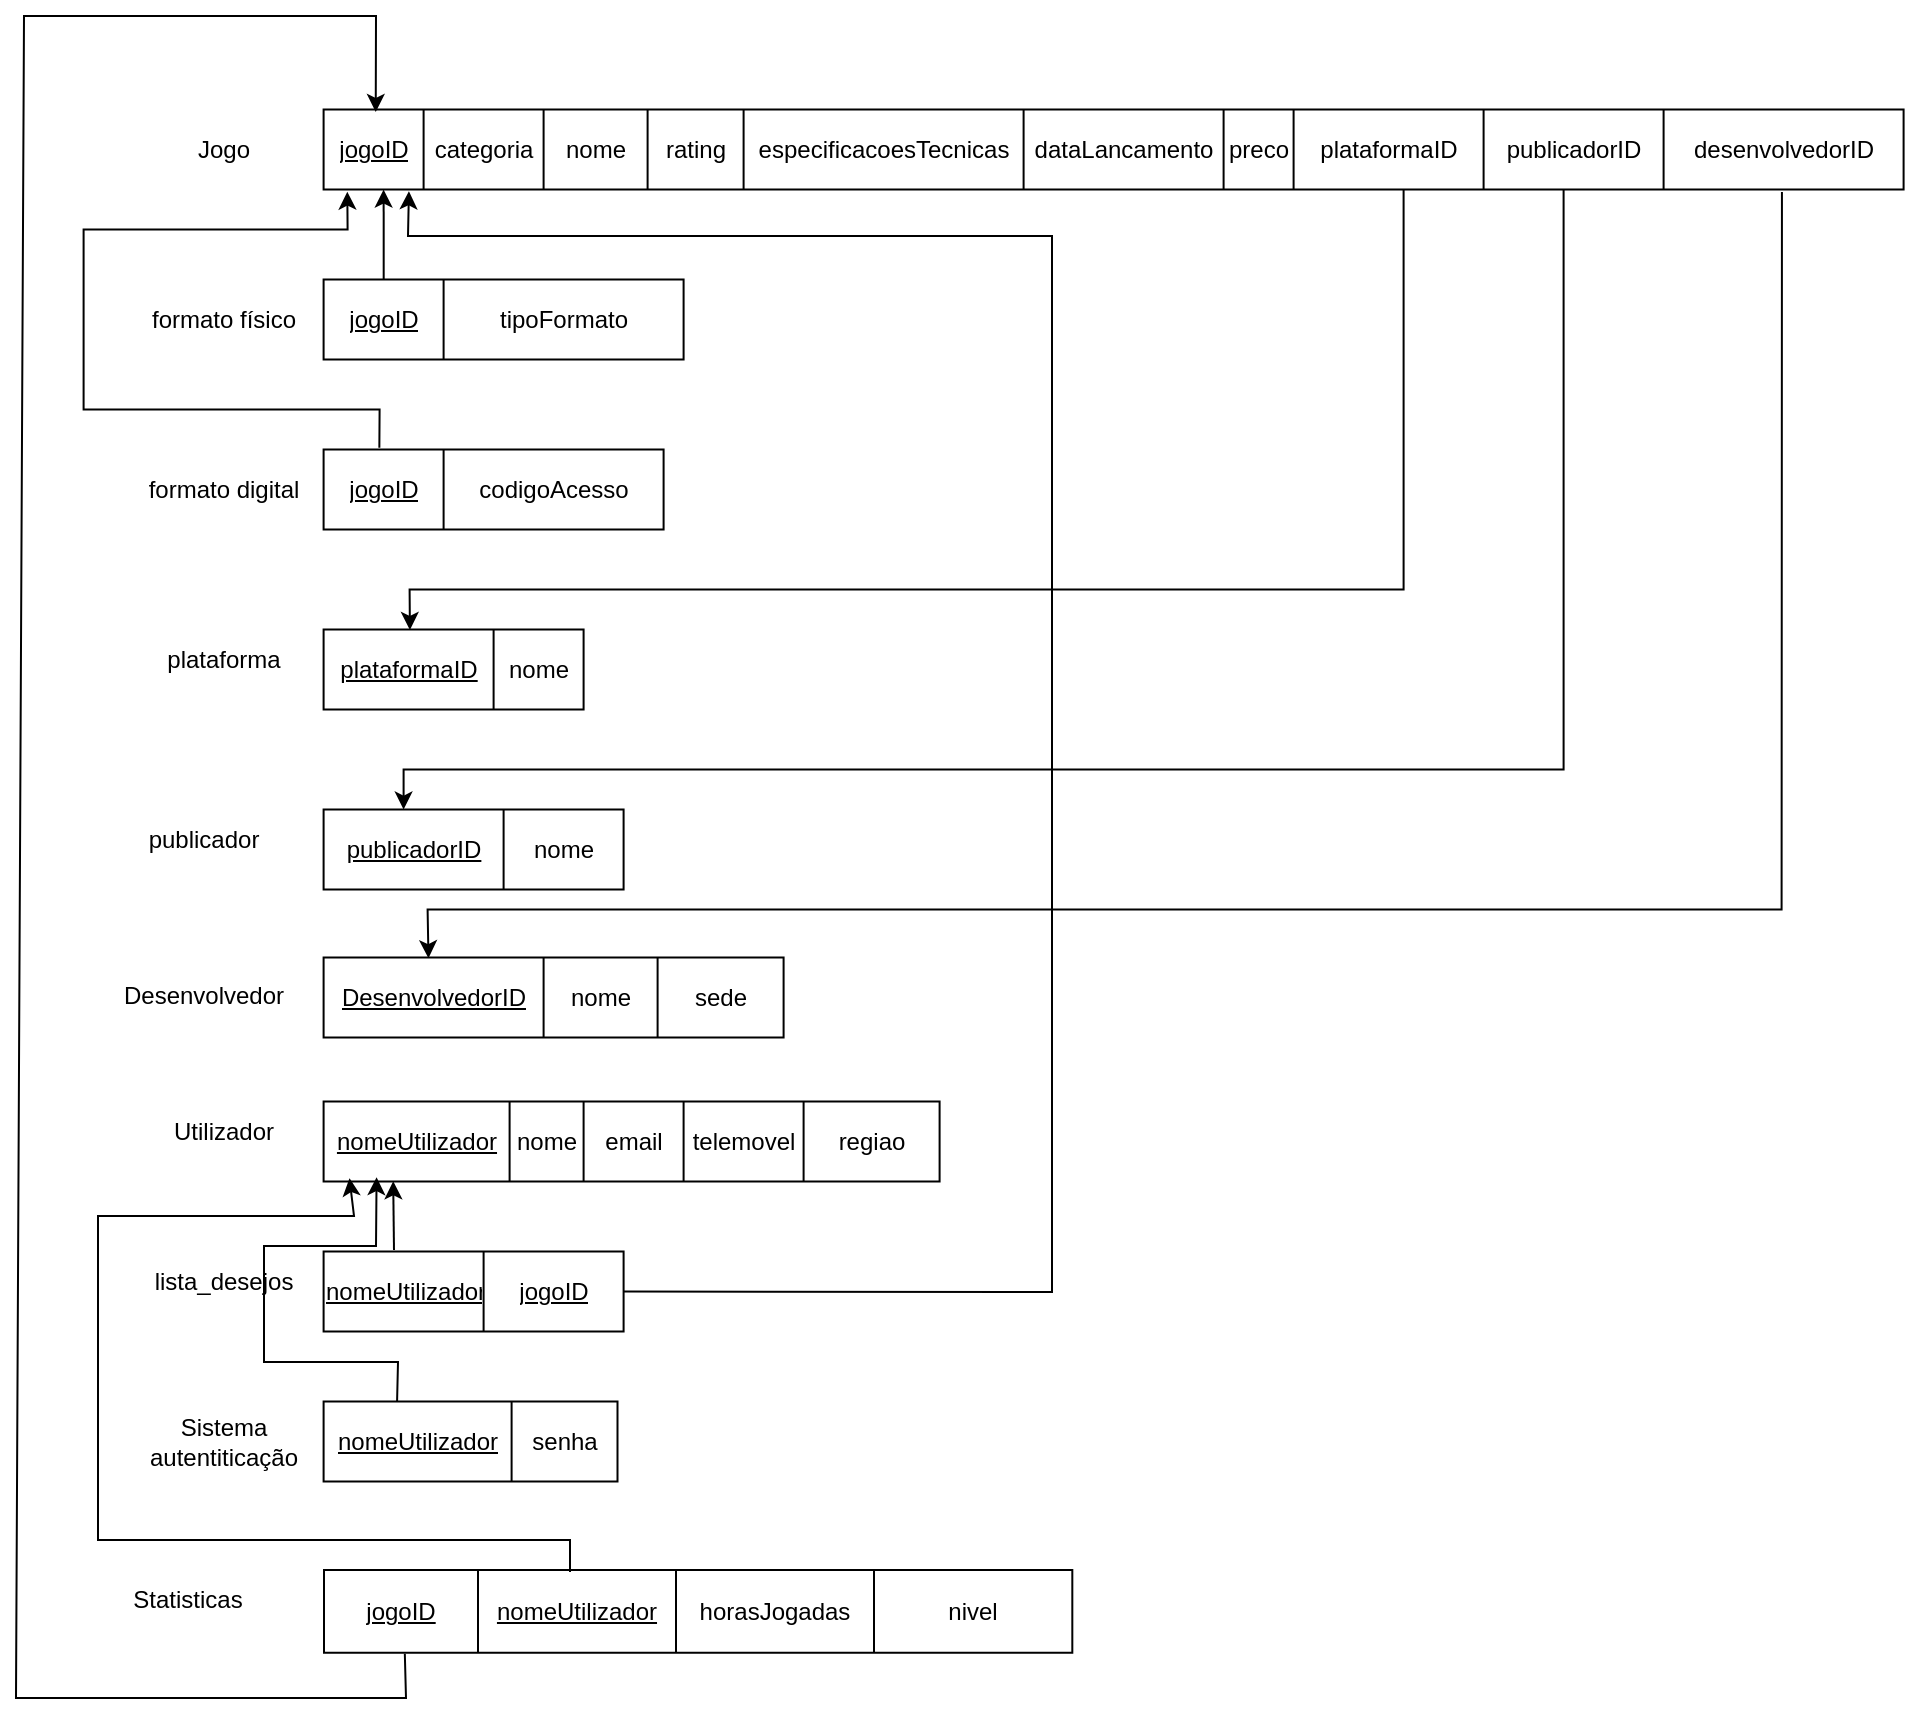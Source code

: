 <mxfile version="19.0.3" type="device"><diagram id="OmOf-CB_lD2p8M5FKDrt" name="Page-1"><mxGraphModel dx="2081" dy="674" grid="0" gridSize="10" guides="1" tooltips="1" connect="1" arrows="1" fold="1" page="0" pageScale="1" pageWidth="827" pageHeight="1169" math="0" shadow="0"><root><mxCell id="0"/><mxCell id="1" parent="0"/><mxCell id="SC8f0O3kfTr9v1AuQ9cv-1" value="" style="shape=table;startSize=0;container=1;collapsible=0;childLayout=tableLayout;" parent="1" vertex="1"><mxGeometry x="31.8" y="370.8" width="790" height="40" as="geometry"/></mxCell><mxCell id="SC8f0O3kfTr9v1AuQ9cv-2" value="" style="shape=tableRow;horizontal=0;startSize=0;swimlaneHead=0;swimlaneBody=0;top=0;left=0;bottom=0;right=0;collapsible=0;dropTarget=0;fillColor=none;points=[[0,0.5],[1,0.5]];portConstraint=eastwest;" parent="SC8f0O3kfTr9v1AuQ9cv-1" vertex="1"><mxGeometry width="790" height="40" as="geometry"/></mxCell><mxCell id="SC8f0O3kfTr9v1AuQ9cv-3" value="&lt;u&gt;jogoID&lt;br&gt;&lt;/u&gt;" style="shape=partialRectangle;html=1;whiteSpace=wrap;connectable=0;overflow=hidden;fillColor=none;top=0;left=0;bottom=0;right=0;pointerEvents=1;" parent="SC8f0O3kfTr9v1AuQ9cv-2" vertex="1"><mxGeometry width="50" height="40" as="geometry"><mxRectangle width="50" height="40" as="alternateBounds"/></mxGeometry></mxCell><mxCell id="SC8f0O3kfTr9v1AuQ9cv-4" value="categoria" style="shape=partialRectangle;html=1;whiteSpace=wrap;connectable=0;overflow=hidden;fillColor=none;top=0;left=0;bottom=0;right=0;pointerEvents=1;" parent="SC8f0O3kfTr9v1AuQ9cv-2" vertex="1"><mxGeometry x="50" width="60" height="40" as="geometry"><mxRectangle width="60" height="40" as="alternateBounds"/></mxGeometry></mxCell><mxCell id="SC8f0O3kfTr9v1AuQ9cv-5" value="nome" style="shape=partialRectangle;html=1;whiteSpace=wrap;connectable=0;overflow=hidden;fillColor=none;top=0;left=0;bottom=0;right=0;pointerEvents=1;" parent="SC8f0O3kfTr9v1AuQ9cv-2" vertex="1"><mxGeometry x="110" width="52" height="40" as="geometry"><mxRectangle width="52" height="40" as="alternateBounds"/></mxGeometry></mxCell><mxCell id="SC8f0O3kfTr9v1AuQ9cv-6" value="rating" style="shape=partialRectangle;html=1;whiteSpace=wrap;connectable=0;overflow=hidden;fillColor=none;top=0;left=0;bottom=0;right=0;pointerEvents=1;" parent="SC8f0O3kfTr9v1AuQ9cv-2" vertex="1"><mxGeometry x="162" width="48" height="40" as="geometry"><mxRectangle width="48" height="40" as="alternateBounds"/></mxGeometry></mxCell><mxCell id="SC8f0O3kfTr9v1AuQ9cv-7" value="especificacoesTecnicas" style="shape=partialRectangle;html=1;whiteSpace=wrap;connectable=0;overflow=hidden;fillColor=none;top=0;left=0;bottom=0;right=0;pointerEvents=1;" parent="SC8f0O3kfTr9v1AuQ9cv-2" vertex="1"><mxGeometry x="210" width="140" height="40" as="geometry"><mxRectangle width="140" height="40" as="alternateBounds"/></mxGeometry></mxCell><mxCell id="SC8f0O3kfTr9v1AuQ9cv-8" value="dataLancamento" style="shape=partialRectangle;html=1;whiteSpace=wrap;connectable=0;overflow=hidden;fillColor=none;top=0;left=0;bottom=0;right=0;pointerEvents=1;" parent="SC8f0O3kfTr9v1AuQ9cv-2" vertex="1"><mxGeometry x="350" width="100" height="40" as="geometry"><mxRectangle width="100" height="40" as="alternateBounds"/></mxGeometry></mxCell><mxCell id="SC8f0O3kfTr9v1AuQ9cv-9" value="preco" style="shape=partialRectangle;html=1;whiteSpace=wrap;connectable=0;overflow=hidden;fillColor=none;top=0;left=0;bottom=0;right=0;pointerEvents=1;" parent="SC8f0O3kfTr9v1AuQ9cv-2" vertex="1"><mxGeometry x="450" width="35" height="40" as="geometry"><mxRectangle width="35" height="40" as="alternateBounds"/></mxGeometry></mxCell><mxCell id="SC8f0O3kfTr9v1AuQ9cv-10" value="plataformaID" style="shape=partialRectangle;html=1;whiteSpace=wrap;connectable=0;overflow=hidden;fillColor=none;top=0;left=0;bottom=0;right=0;pointerEvents=1;" parent="SC8f0O3kfTr9v1AuQ9cv-2" vertex="1"><mxGeometry x="485" width="95" height="40" as="geometry"><mxRectangle width="95" height="40" as="alternateBounds"/></mxGeometry></mxCell><mxCell id="SC8f0O3kfTr9v1AuQ9cv-11" value="publicadorID" style="shape=partialRectangle;html=1;whiteSpace=wrap;connectable=0;overflow=hidden;fillColor=none;top=0;left=0;bottom=0;right=0;pointerEvents=1;" parent="SC8f0O3kfTr9v1AuQ9cv-2" vertex="1"><mxGeometry x="580" width="90" height="40" as="geometry"><mxRectangle width="90" height="40" as="alternateBounds"/></mxGeometry></mxCell><mxCell id="SC8f0O3kfTr9v1AuQ9cv-12" value="desenvolvedorID" style="shape=partialRectangle;html=1;whiteSpace=wrap;connectable=0;overflow=hidden;fillColor=none;top=0;left=0;bottom=0;right=0;pointerEvents=1;" parent="SC8f0O3kfTr9v1AuQ9cv-2" vertex="1"><mxGeometry x="670" width="120" height="40" as="geometry"><mxRectangle width="120" height="40" as="alternateBounds"/></mxGeometry></mxCell><mxCell id="SC8f0O3kfTr9v1AuQ9cv-13" value="Jogo" style="text;html=1;strokeColor=none;fillColor=none;align=center;verticalAlign=middle;whiteSpace=wrap;rounded=0;" parent="1" vertex="1"><mxGeometry x="-48.2" y="375.8" width="60" height="30" as="geometry"/></mxCell><mxCell id="SC8f0O3kfTr9v1AuQ9cv-14" value="formato físico" style="text;html=1;strokeColor=none;fillColor=none;align=center;verticalAlign=middle;whiteSpace=wrap;rounded=0;" parent="1" vertex="1"><mxGeometry x="-68.2" y="460.8" width="100" height="30" as="geometry"/></mxCell><mxCell id="SC8f0O3kfTr9v1AuQ9cv-15" value="" style="shape=table;startSize=0;container=1;collapsible=0;childLayout=tableLayout;" parent="1" vertex="1"><mxGeometry x="31.8" y="455.8" width="180" height="40" as="geometry"/></mxCell><mxCell id="SC8f0O3kfTr9v1AuQ9cv-16" value="" style="shape=tableRow;horizontal=0;startSize=0;swimlaneHead=0;swimlaneBody=0;top=0;left=0;bottom=0;right=0;collapsible=0;dropTarget=0;fillColor=none;points=[[0,0.5],[1,0.5]];portConstraint=eastwest;" parent="SC8f0O3kfTr9v1AuQ9cv-15" vertex="1"><mxGeometry width="180" height="40" as="geometry"/></mxCell><mxCell id="SC8f0O3kfTr9v1AuQ9cv-17" value="&lt;u&gt;jogoID&lt;/u&gt;" style="shape=partialRectangle;html=1;whiteSpace=wrap;connectable=0;overflow=hidden;fillColor=none;top=0;left=0;bottom=0;right=0;pointerEvents=1;" parent="SC8f0O3kfTr9v1AuQ9cv-16" vertex="1"><mxGeometry width="60" height="40" as="geometry"><mxRectangle width="60" height="40" as="alternateBounds"/></mxGeometry></mxCell><mxCell id="SC8f0O3kfTr9v1AuQ9cv-18" value="tipoFormato" style="shape=partialRectangle;html=1;whiteSpace=wrap;connectable=0;overflow=hidden;fillColor=none;top=0;left=0;bottom=0;right=0;pointerEvents=1;" parent="SC8f0O3kfTr9v1AuQ9cv-16" vertex="1"><mxGeometry x="60" width="120" height="40" as="geometry"><mxRectangle width="120" height="40" as="alternateBounds"/></mxGeometry></mxCell><mxCell id="SC8f0O3kfTr9v1AuQ9cv-19" value="" style="shape=table;startSize=0;container=1;collapsible=0;childLayout=tableLayout;" parent="1" vertex="1"><mxGeometry x="31.8" y="540.8" width="170" height="40" as="geometry"/></mxCell><mxCell id="SC8f0O3kfTr9v1AuQ9cv-20" value="" style="shape=tableRow;horizontal=0;startSize=0;swimlaneHead=0;swimlaneBody=0;top=0;left=0;bottom=0;right=0;collapsible=0;dropTarget=0;fillColor=none;points=[[0,0.5],[1,0.5]];portConstraint=eastwest;" parent="SC8f0O3kfTr9v1AuQ9cv-19" vertex="1"><mxGeometry width="170" height="40" as="geometry"/></mxCell><mxCell id="SC8f0O3kfTr9v1AuQ9cv-21" value="&lt;u&gt;jogoID&lt;/u&gt;" style="shape=partialRectangle;html=1;whiteSpace=wrap;connectable=0;overflow=hidden;fillColor=none;top=0;left=0;bottom=0;right=0;pointerEvents=1;" parent="SC8f0O3kfTr9v1AuQ9cv-20" vertex="1"><mxGeometry width="60" height="40" as="geometry"><mxRectangle width="60" height="40" as="alternateBounds"/></mxGeometry></mxCell><mxCell id="SC8f0O3kfTr9v1AuQ9cv-22" value="codigoAcesso" style="shape=partialRectangle;html=1;whiteSpace=wrap;connectable=0;overflow=hidden;fillColor=none;top=0;left=0;bottom=0;right=0;pointerEvents=1;" parent="SC8f0O3kfTr9v1AuQ9cv-20" vertex="1"><mxGeometry x="60" width="110" height="40" as="geometry"><mxRectangle width="110" height="40" as="alternateBounds"/></mxGeometry></mxCell><mxCell id="SC8f0O3kfTr9v1AuQ9cv-23" value="formato digital" style="text;html=1;strokeColor=none;fillColor=none;align=center;verticalAlign=middle;whiteSpace=wrap;rounded=0;" parent="1" vertex="1"><mxGeometry x="-63.2" y="545.8" width="90" height="30" as="geometry"/></mxCell><mxCell id="SC8f0O3kfTr9v1AuQ9cv-24" value="" style="endArrow=classic;html=1;rounded=0;exitX=0.164;exitY=-0.024;exitDx=0;exitDy=0;exitPerimeter=0;entryX=0.015;entryY=1.026;entryDx=0;entryDy=0;entryPerimeter=0;" parent="1" source="SC8f0O3kfTr9v1AuQ9cv-20" target="SC8f0O3kfTr9v1AuQ9cv-2" edge="1"><mxGeometry width="50" height="50" relative="1" as="geometry"><mxPoint x="151.8" y="510.8" as="sourcePoint"/><mxPoint x="201.8" y="460.8" as="targetPoint"/><Array as="points"><mxPoint x="59.8" y="520.8"/><mxPoint x="-88.2" y="520.8"/><mxPoint x="-88.2" y="480.8"/><mxPoint x="-88.2" y="430.8"/><mxPoint x="43.8" y="430.8"/></Array></mxGeometry></mxCell><mxCell id="SC8f0O3kfTr9v1AuQ9cv-25" value="" style="endArrow=classic;html=1;rounded=0;entryX=0.038;entryY=1;entryDx=0;entryDy=0;entryPerimeter=0;exitX=0.167;exitY=-0.008;exitDx=0;exitDy=0;exitPerimeter=0;" parent="1" source="SC8f0O3kfTr9v1AuQ9cv-16" target="SC8f0O3kfTr9v1AuQ9cv-2" edge="1"><mxGeometry width="50" height="50" relative="1" as="geometry"><mxPoint x="71.8" y="450.8" as="sourcePoint"/><mxPoint x="151.8" y="470.8" as="targetPoint"/></mxGeometry></mxCell><mxCell id="SC8f0O3kfTr9v1AuQ9cv-26" value="" style="shape=table;startSize=0;container=1;collapsible=0;childLayout=tableLayout;" parent="1" vertex="1"><mxGeometry x="31.8" y="630.8" width="130" height="40" as="geometry"/></mxCell><mxCell id="SC8f0O3kfTr9v1AuQ9cv-27" value="" style="shape=tableRow;horizontal=0;startSize=0;swimlaneHead=0;swimlaneBody=0;top=0;left=0;bottom=0;right=0;collapsible=0;dropTarget=0;fillColor=none;points=[[0,0.5],[1,0.5]];portConstraint=eastwest;" parent="SC8f0O3kfTr9v1AuQ9cv-26" vertex="1"><mxGeometry width="130" height="40" as="geometry"/></mxCell><mxCell id="SC8f0O3kfTr9v1AuQ9cv-28" value="&lt;u&gt;plataformaID&lt;/u&gt;" style="shape=partialRectangle;html=1;whiteSpace=wrap;connectable=0;overflow=hidden;fillColor=none;top=0;left=0;bottom=0;right=0;pointerEvents=1;" parent="SC8f0O3kfTr9v1AuQ9cv-27" vertex="1"><mxGeometry width="85" height="40" as="geometry"><mxRectangle width="85" height="40" as="alternateBounds"/></mxGeometry></mxCell><mxCell id="SC8f0O3kfTr9v1AuQ9cv-29" value="nome" style="shape=partialRectangle;html=1;whiteSpace=wrap;connectable=0;overflow=hidden;fillColor=none;top=0;left=0;bottom=0;right=0;pointerEvents=1;" parent="SC8f0O3kfTr9v1AuQ9cv-27" vertex="1"><mxGeometry x="85" width="45" height="40" as="geometry"><mxRectangle width="45" height="40" as="alternateBounds"/></mxGeometry></mxCell><mxCell id="SC8f0O3kfTr9v1AuQ9cv-30" value="plataforma" style="text;html=1;strokeColor=none;fillColor=none;align=center;verticalAlign=middle;whiteSpace=wrap;rounded=0;" parent="1" vertex="1"><mxGeometry x="-48.2" y="630.8" width="60" height="30" as="geometry"/></mxCell><mxCell id="SC8f0O3kfTr9v1AuQ9cv-31" value="" style="endArrow=classic;html=1;rounded=0;entryX=0.332;entryY=0.005;entryDx=0;entryDy=0;entryPerimeter=0;" parent="1" target="SC8f0O3kfTr9v1AuQ9cv-27" edge="1"><mxGeometry width="50" height="50" relative="1" as="geometry"><mxPoint x="571.8" y="410.8" as="sourcePoint"/><mxPoint x="351.8" y="560.8" as="targetPoint"/><Array as="points"><mxPoint x="571.8" y="610.8"/><mxPoint x="74.8" y="610.8"/></Array></mxGeometry></mxCell><mxCell id="SC8f0O3kfTr9v1AuQ9cv-32" value="" style="shape=table;startSize=0;container=1;collapsible=0;childLayout=tableLayout;" parent="1" vertex="1"><mxGeometry x="31.8" y="720.8" width="150" height="40" as="geometry"/></mxCell><mxCell id="SC8f0O3kfTr9v1AuQ9cv-33" value="" style="shape=tableRow;horizontal=0;startSize=0;swimlaneHead=0;swimlaneBody=0;top=0;left=0;bottom=0;right=0;collapsible=0;dropTarget=0;fillColor=none;points=[[0,0.5],[1,0.5]];portConstraint=eastwest;" parent="SC8f0O3kfTr9v1AuQ9cv-32" vertex="1"><mxGeometry width="150" height="40" as="geometry"/></mxCell><mxCell id="SC8f0O3kfTr9v1AuQ9cv-34" value="&lt;u&gt;publicadorID&lt;/u&gt;" style="shape=partialRectangle;html=1;whiteSpace=wrap;connectable=0;overflow=hidden;fillColor=none;top=0;left=0;bottom=0;right=0;pointerEvents=1;" parent="SC8f0O3kfTr9v1AuQ9cv-33" vertex="1"><mxGeometry width="90" height="40" as="geometry"><mxRectangle width="90" height="40" as="alternateBounds"/></mxGeometry></mxCell><mxCell id="SC8f0O3kfTr9v1AuQ9cv-35" value="nome" style="shape=partialRectangle;html=1;whiteSpace=wrap;connectable=0;overflow=hidden;fillColor=none;top=0;left=0;bottom=0;right=0;pointerEvents=1;" parent="SC8f0O3kfTr9v1AuQ9cv-33" vertex="1"><mxGeometry x="90" width="60" height="40" as="geometry"><mxRectangle width="60" height="40" as="alternateBounds"/></mxGeometry></mxCell><mxCell id="SC8f0O3kfTr9v1AuQ9cv-36" value="publicador" style="text;html=1;strokeColor=none;fillColor=none;align=center;verticalAlign=middle;whiteSpace=wrap;rounded=0;" parent="1" vertex="1"><mxGeometry x="-58.2" y="720.8" width="60" height="30" as="geometry"/></mxCell><mxCell id="SC8f0O3kfTr9v1AuQ9cv-37" value="" style="endArrow=classic;html=1;rounded=0;" parent="1" edge="1"><mxGeometry width="50" height="50" relative="1" as="geometry"><mxPoint x="651.8" y="410.8" as="sourcePoint"/><mxPoint x="71.8" y="720.8" as="targetPoint"/><Array as="points"><mxPoint x="651.8" y="700.8"/><mxPoint x="71.8" y="700.8"/></Array></mxGeometry></mxCell><mxCell id="SC8f0O3kfTr9v1AuQ9cv-38" value="" style="shape=table;startSize=0;container=1;collapsible=0;childLayout=tableLayout;" parent="1" vertex="1"><mxGeometry x="31.8" y="866.8" width="308" height="40" as="geometry"/></mxCell><mxCell id="SC8f0O3kfTr9v1AuQ9cv-39" value="" style="shape=tableRow;horizontal=0;startSize=0;swimlaneHead=0;swimlaneBody=0;top=0;left=0;bottom=0;right=0;collapsible=0;dropTarget=0;fillColor=none;points=[[0,0.5],[1,0.5]];portConstraint=eastwest;" parent="SC8f0O3kfTr9v1AuQ9cv-38" vertex="1"><mxGeometry width="308" height="40" as="geometry"/></mxCell><mxCell id="SC8f0O3kfTr9v1AuQ9cv-40" value="&lt;u&gt;nomeUtilizador&lt;/u&gt;" style="shape=partialRectangle;html=1;whiteSpace=wrap;connectable=0;overflow=hidden;fillColor=none;top=0;left=0;bottom=0;right=0;pointerEvents=1;" parent="SC8f0O3kfTr9v1AuQ9cv-39" vertex="1"><mxGeometry width="93" height="40" as="geometry"><mxRectangle width="93" height="40" as="alternateBounds"/></mxGeometry></mxCell><mxCell id="SC8f0O3kfTr9v1AuQ9cv-41" value="nome" style="shape=partialRectangle;html=1;whiteSpace=wrap;connectable=0;overflow=hidden;fillColor=none;top=0;left=0;bottom=0;right=0;pointerEvents=1;" parent="SC8f0O3kfTr9v1AuQ9cv-39" vertex="1"><mxGeometry x="93" width="37" height="40" as="geometry"><mxRectangle width="37" height="40" as="alternateBounds"/></mxGeometry></mxCell><mxCell id="SC8f0O3kfTr9v1AuQ9cv-42" value="email" style="shape=partialRectangle;html=1;whiteSpace=wrap;connectable=0;overflow=hidden;fillColor=none;top=0;left=0;bottom=0;right=0;pointerEvents=1;" parent="SC8f0O3kfTr9v1AuQ9cv-39" vertex="1"><mxGeometry x="130" width="50" height="40" as="geometry"><mxRectangle width="50" height="40" as="alternateBounds"/></mxGeometry></mxCell><mxCell id="SC8f0O3kfTr9v1AuQ9cv-43" value="telemovel" style="shape=partialRectangle;html=1;whiteSpace=wrap;connectable=0;overflow=hidden;fillColor=none;top=0;left=0;bottom=0;right=0;pointerEvents=1;" parent="SC8f0O3kfTr9v1AuQ9cv-39" vertex="1"><mxGeometry x="180" width="60" height="40" as="geometry"><mxRectangle width="60" height="40" as="alternateBounds"/></mxGeometry></mxCell><mxCell id="SC8f0O3kfTr9v1AuQ9cv-44" value="regiao" style="shape=partialRectangle;html=1;whiteSpace=wrap;connectable=0;overflow=hidden;fillColor=none;top=0;left=0;bottom=0;right=0;pointerEvents=1;" parent="SC8f0O3kfTr9v1AuQ9cv-39" vertex="1"><mxGeometry x="240" width="68" height="40" as="geometry"><mxRectangle width="68" height="40" as="alternateBounds"/></mxGeometry></mxCell><mxCell id="SC8f0O3kfTr9v1AuQ9cv-46" value="Utilizador" style="text;html=1;strokeColor=none;fillColor=none;align=center;verticalAlign=middle;whiteSpace=wrap;rounded=0;" parent="1" vertex="1"><mxGeometry x="-48.2" y="866.8" width="60" height="30" as="geometry"/></mxCell><mxCell id="SC8f0O3kfTr9v1AuQ9cv-47" value="" style="shape=table;startSize=0;container=1;collapsible=0;childLayout=tableLayout;" parent="1" vertex="1"><mxGeometry x="31.8" y="941.8" width="150" height="40" as="geometry"/></mxCell><mxCell id="SC8f0O3kfTr9v1AuQ9cv-48" value="" style="shape=tableRow;horizontal=0;startSize=0;swimlaneHead=0;swimlaneBody=0;top=0;left=0;bottom=0;right=0;collapsible=0;dropTarget=0;fillColor=none;points=[[0,0.5],[1,0.5]];portConstraint=eastwest;" parent="SC8f0O3kfTr9v1AuQ9cv-47" vertex="1"><mxGeometry width="150" height="40" as="geometry"/></mxCell><mxCell id="SC8f0O3kfTr9v1AuQ9cv-49" value="&lt;u&gt;nomeUtilizador&lt;/u&gt;" style="shape=partialRectangle;html=1;whiteSpace=wrap;connectable=0;overflow=hidden;fillColor=none;top=0;left=0;bottom=0;right=0;pointerEvents=1;" parent="SC8f0O3kfTr9v1AuQ9cv-48" vertex="1"><mxGeometry width="80" height="40" as="geometry"><mxRectangle width="80" height="40" as="alternateBounds"/></mxGeometry></mxCell><mxCell id="SC8f0O3kfTr9v1AuQ9cv-50" value="&lt;u&gt;jogoID&lt;/u&gt;" style="shape=partialRectangle;html=1;whiteSpace=wrap;connectable=0;overflow=hidden;fillColor=none;top=0;left=0;bottom=0;right=0;pointerEvents=1;" parent="SC8f0O3kfTr9v1AuQ9cv-48" vertex="1"><mxGeometry x="80" width="70" height="40" as="geometry"><mxRectangle width="70" height="40" as="alternateBounds"/></mxGeometry></mxCell><mxCell id="SC8f0O3kfTr9v1AuQ9cv-51" value="lista_desejos" style="text;html=1;strokeColor=none;fillColor=none;align=center;verticalAlign=middle;whiteSpace=wrap;rounded=0;" parent="1" vertex="1"><mxGeometry x="-48.2" y="941.8" width="60" height="30" as="geometry"/></mxCell><mxCell id="SC8f0O3kfTr9v1AuQ9cv-52" value="" style="endArrow=classic;html=1;rounded=0;entryX=0.113;entryY=0.996;entryDx=0;entryDy=0;entryPerimeter=0;" parent="1" target="SC8f0O3kfTr9v1AuQ9cv-39" edge="1"><mxGeometry width="50" height="50" relative="1" as="geometry"><mxPoint x="67" y="941" as="sourcePoint"/><mxPoint x="121.8" y="836.8" as="targetPoint"/></mxGeometry></mxCell><mxCell id="SC8f0O3kfTr9v1AuQ9cv-53" value="Sistema autentiticação" style="text;html=1;strokeColor=none;fillColor=none;align=center;verticalAlign=middle;whiteSpace=wrap;rounded=0;" parent="1" vertex="1"><mxGeometry x="-48.2" y="1021.8" width="60" height="30" as="geometry"/></mxCell><mxCell id="SC8f0O3kfTr9v1AuQ9cv-54" value="" style="shape=table;startSize=0;container=1;collapsible=0;childLayout=tableLayout;" parent="1" vertex="1"><mxGeometry x="31.8" y="1016.8" width="146.95" height="40" as="geometry"/></mxCell><mxCell id="SC8f0O3kfTr9v1AuQ9cv-55" value="" style="shape=tableRow;horizontal=0;startSize=0;swimlaneHead=0;swimlaneBody=0;top=0;left=0;bottom=0;right=0;collapsible=0;dropTarget=0;fillColor=none;points=[[0,0.5],[1,0.5]];portConstraint=eastwest;" parent="SC8f0O3kfTr9v1AuQ9cv-54" vertex="1"><mxGeometry width="146.95" height="40" as="geometry"/></mxCell><mxCell id="SC8f0O3kfTr9v1AuQ9cv-56" value="&lt;u&gt;nomeUtilizador&lt;/u&gt;" style="shape=partialRectangle;html=1;whiteSpace=wrap;connectable=0;overflow=hidden;fillColor=none;top=0;left=0;bottom=0;right=0;pointerEvents=1;" parent="SC8f0O3kfTr9v1AuQ9cv-55" vertex="1"><mxGeometry width="94" height="40" as="geometry"><mxRectangle width="94" height="40" as="alternateBounds"/></mxGeometry></mxCell><mxCell id="SC8f0O3kfTr9v1AuQ9cv-57" value="senha" style="shape=partialRectangle;html=1;whiteSpace=wrap;connectable=0;overflow=hidden;fillColor=none;top=0;left=0;bottom=0;right=0;pointerEvents=1;" parent="SC8f0O3kfTr9v1AuQ9cv-55" vertex="1"><mxGeometry x="94" width="53" height="40" as="geometry"><mxRectangle width="53" height="40" as="alternateBounds"/></mxGeometry></mxCell><mxCell id="SC8f0O3kfTr9v1AuQ9cv-58" value="" style="endArrow=classic;html=1;rounded=0;entryX=0.086;entryY=0.945;entryDx=0;entryDy=0;entryPerimeter=0;exitX=0.25;exitY=0;exitDx=0;exitDy=0;" parent="1" source="SC8f0O3kfTr9v1AuQ9cv-54" target="SC8f0O3kfTr9v1AuQ9cv-39" edge="1"><mxGeometry width="50" height="50" relative="1" as="geometry"><mxPoint x="60.8" y="1010.8" as="sourcePoint"/><mxPoint x="241.8" y="836.8" as="targetPoint"/><Array as="points"><mxPoint x="69" y="997"/><mxPoint x="2" y="997"/><mxPoint x="2" y="939"/><mxPoint x="58" y="939"/></Array></mxGeometry></mxCell><mxCell id="SC8f0O3kfTr9v1AuQ9cv-59" value="Desenvolvedor" style="text;html=1;strokeColor=none;fillColor=none;align=center;verticalAlign=middle;whiteSpace=wrap;rounded=0;" parent="1" vertex="1"><mxGeometry x="-58.2" y="798.8" width="60" height="30" as="geometry"/></mxCell><mxCell id="SC8f0O3kfTr9v1AuQ9cv-60" value="" style="shape=table;startSize=0;container=1;collapsible=0;childLayout=tableLayout;" parent="1" vertex="1"><mxGeometry x="31.8" y="794.8" width="230" height="40" as="geometry"/></mxCell><mxCell id="SC8f0O3kfTr9v1AuQ9cv-61" value="" style="shape=tableRow;horizontal=0;startSize=0;swimlaneHead=0;swimlaneBody=0;top=0;left=0;bottom=0;right=0;collapsible=0;dropTarget=0;fillColor=none;points=[[0,0.5],[1,0.5]];portConstraint=eastwest;" parent="SC8f0O3kfTr9v1AuQ9cv-60" vertex="1"><mxGeometry width="230" height="40" as="geometry"/></mxCell><mxCell id="SC8f0O3kfTr9v1AuQ9cv-62" value="&lt;u&gt;DesenvolvedorID&lt;br&gt;&lt;/u&gt;" style="shape=partialRectangle;html=1;whiteSpace=wrap;connectable=0;overflow=hidden;fillColor=none;top=0;left=0;bottom=0;right=0;pointerEvents=1;" parent="SC8f0O3kfTr9v1AuQ9cv-61" vertex="1"><mxGeometry width="110" height="40" as="geometry"><mxRectangle width="110" height="40" as="alternateBounds"/></mxGeometry></mxCell><mxCell id="SC8f0O3kfTr9v1AuQ9cv-63" value="nome" style="shape=partialRectangle;html=1;whiteSpace=wrap;connectable=0;overflow=hidden;fillColor=none;top=0;left=0;bottom=0;right=0;pointerEvents=1;" parent="SC8f0O3kfTr9v1AuQ9cv-61" vertex="1"><mxGeometry x="110" width="57" height="40" as="geometry"><mxRectangle width="57" height="40" as="alternateBounds"/></mxGeometry></mxCell><mxCell id="SC8f0O3kfTr9v1AuQ9cv-64" value="sede" style="shape=partialRectangle;html=1;whiteSpace=wrap;connectable=0;overflow=hidden;fillColor=none;top=0;left=0;bottom=0;right=0;pointerEvents=1;" parent="SC8f0O3kfTr9v1AuQ9cv-61" vertex="1"><mxGeometry x="167" width="63" height="40" as="geometry"><mxRectangle width="63" height="40" as="alternateBounds"/></mxGeometry></mxCell><mxCell id="SC8f0O3kfTr9v1AuQ9cv-65" value="" style="endArrow=classic;html=1;rounded=0;exitX=0.923;exitY=1.03;exitDx=0;exitDy=0;exitPerimeter=0;entryX=0.228;entryY=0.008;entryDx=0;entryDy=0;entryPerimeter=0;" parent="1" source="SC8f0O3kfTr9v1AuQ9cv-2" target="SC8f0O3kfTr9v1AuQ9cv-61" edge="1"><mxGeometry width="50" height="50" relative="1" as="geometry"><mxPoint x="651.8" y="590.8" as="sourcePoint"/><mxPoint x="760.8" y="814.168" as="targetPoint"/><Array as="points"><mxPoint x="760.8" y="770.8"/><mxPoint x="83.8" y="770.8"/></Array></mxGeometry></mxCell><mxCell id="SC8f0O3kfTr9v1AuQ9cv-66" value="" style="shape=table;startSize=0;container=1;collapsible=0;childLayout=tableLayout;" parent="1" vertex="1"><mxGeometry x="32" y="1101" width="374.158" height="41.42" as="geometry"/></mxCell><mxCell id="SC8f0O3kfTr9v1AuQ9cv-67" value="" style="shape=tableRow;horizontal=0;startSize=0;swimlaneHead=0;swimlaneBody=0;top=0;left=0;bottom=0;right=0;collapsible=0;dropTarget=0;fillColor=none;points=[[0,0.5],[1,0.5]];portConstraint=eastwest;" parent="SC8f0O3kfTr9v1AuQ9cv-66" vertex="1"><mxGeometry width="374.158" height="41" as="geometry"/></mxCell><mxCell id="SC8f0O3kfTr9v1AuQ9cv-68" value="&lt;u&gt;jogoID&lt;/u&gt;" style="shape=partialRectangle;html=1;whiteSpace=wrap;connectable=0;overflow=hidden;fillColor=none;top=0;left=0;bottom=0;right=0;pointerEvents=1;" parent="SC8f0O3kfTr9v1AuQ9cv-67" vertex="1"><mxGeometry width="77" height="41" as="geometry"><mxRectangle width="77" height="41" as="alternateBounds"/></mxGeometry></mxCell><mxCell id="SC8f0O3kfTr9v1AuQ9cv-69" value="&lt;u&gt;nomeUtilizador&lt;/u&gt;" style="shape=partialRectangle;html=1;whiteSpace=wrap;connectable=0;overflow=hidden;fillColor=none;top=0;left=0;bottom=0;right=0;pointerEvents=1;" parent="SC8f0O3kfTr9v1AuQ9cv-67" vertex="1"><mxGeometry x="77" width="99" height="41" as="geometry"><mxRectangle width="99" height="41" as="alternateBounds"/></mxGeometry></mxCell><mxCell id="vhrsiuD5_IgyiRJCbhUn-9" value="horasJogadas" style="shape=partialRectangle;html=1;whiteSpace=wrap;connectable=0;overflow=hidden;fillColor=none;top=0;left=0;bottom=0;right=0;pointerEvents=1;" vertex="1" parent="SC8f0O3kfTr9v1AuQ9cv-67"><mxGeometry x="176" width="99" height="41" as="geometry"><mxRectangle width="99" height="41" as="alternateBounds"/></mxGeometry></mxCell><mxCell id="vhrsiuD5_IgyiRJCbhUn-8" value="nivel" style="shape=partialRectangle;html=1;whiteSpace=wrap;connectable=0;overflow=hidden;fillColor=none;top=0;left=0;bottom=0;right=0;pointerEvents=1;" vertex="1" parent="SC8f0O3kfTr9v1AuQ9cv-67"><mxGeometry x="275" width="99" height="41" as="geometry"><mxRectangle width="99" height="41" as="alternateBounds"/></mxGeometry></mxCell><mxCell id="SC8f0O3kfTr9v1AuQ9cv-72" value="Statisticas" style="text;html=1;strokeColor=none;fillColor=none;align=center;verticalAlign=middle;whiteSpace=wrap;rounded=0;" parent="1" vertex="1"><mxGeometry x="-66" y="1101" width="60" height="30" as="geometry"/></mxCell><mxCell id="SC8f0O3kfTr9v1AuQ9cv-74" value="" style="endArrow=classic;html=1;rounded=0;entryX=0.042;entryY=0.957;entryDx=0;entryDy=0;entryPerimeter=0;" parent="1" target="SC8f0O3kfTr9v1AuQ9cv-39" edge="1"><mxGeometry width="50" height="50" relative="1" as="geometry"><mxPoint x="155" y="1102" as="sourcePoint"/><mxPoint x="46" y="984" as="targetPoint"/><Array as="points"><mxPoint x="155" y="1086"/><mxPoint x="138" y="1086"/><mxPoint x="-81" y="1086"/><mxPoint x="-81" y="924"/><mxPoint x="47" y="924"/></Array></mxGeometry></mxCell><mxCell id="SC8f0O3kfTr9v1AuQ9cv-75" value="" style="endArrow=classic;html=1;rounded=0;exitX=0.108;exitY=1.021;exitDx=0;exitDy=0;exitPerimeter=0;entryX=0.033;entryY=0.03;entryDx=0;entryDy=0;entryPerimeter=0;" parent="1" source="SC8f0O3kfTr9v1AuQ9cv-67" target="SC8f0O3kfTr9v1AuQ9cv-2" edge="1"><mxGeometry width="50" height="50" relative="1" as="geometry"><mxPoint x="155" y="763" as="sourcePoint"/><mxPoint x="-218" y="660" as="targetPoint"/><Array as="points"><mxPoint x="73" y="1165"/><mxPoint x="67" y="1165"/><mxPoint x="-122" y="1165"/><mxPoint x="-118" y="324"/><mxPoint x="58" y="324"/></Array></mxGeometry></mxCell><mxCell id="vhrsiuD5_IgyiRJCbhUn-1" value="" style="endArrow=classic;html=1;rounded=0;exitX=1;exitY=0.5;exitDx=0;exitDy=0;entryX=0.054;entryY=1.021;entryDx=0;entryDy=0;entryPerimeter=0;" edge="1" parent="1" source="SC8f0O3kfTr9v1AuQ9cv-48" target="SC8f0O3kfTr9v1AuQ9cv-2"><mxGeometry width="50" height="50" relative="1" as="geometry"><mxPoint x="308" y="1007" as="sourcePoint"/><mxPoint x="237" y="542" as="targetPoint"/><Array as="points"><mxPoint x="396" y="962"/><mxPoint x="396" y="434"/><mxPoint x="310" y="434"/><mxPoint x="74" y="434"/></Array></mxGeometry></mxCell></root></mxGraphModel></diagram></mxfile>